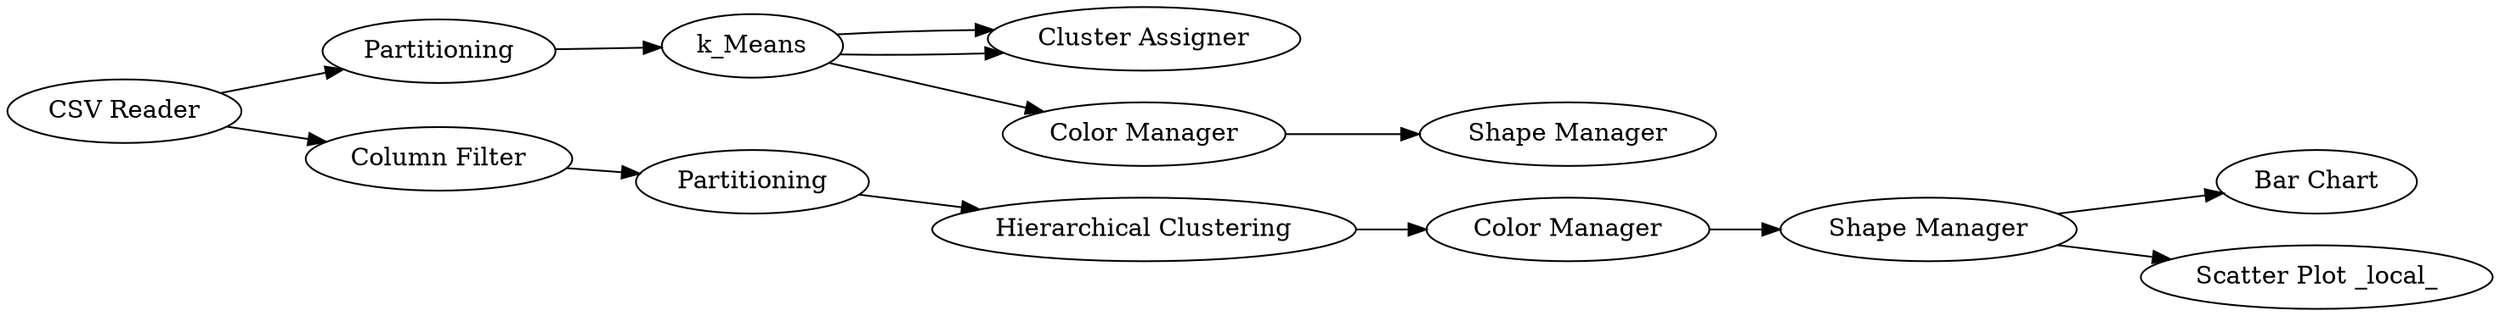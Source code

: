 digraph {
	1 [label="CSV Reader"]
	2 [label=Partitioning]
	3 [label=k_Means]
	4 [label="Cluster Assigner"]
	5 [label="Color Manager"]
	6 [label="Shape Manager"]
	7 [label="Column Filter"]
	8 [label=Partitioning]
	9 [label="Hierarchical Clustering"]
	10 [label="Color Manager"]
	11 [label="Shape Manager"]
	12 [label="Bar Chart"]
	13 [label="Scatter Plot _local_"]
	1 -> 2
	1 -> 7
	2 -> 3
	3 -> 4
	3 -> 4
	3 -> 5
	5 -> 6
	7 -> 8
	8 -> 9
	9 -> 10
	10 -> 11
	11 -> 12
	11 -> 13
	rankdir=LR
}
